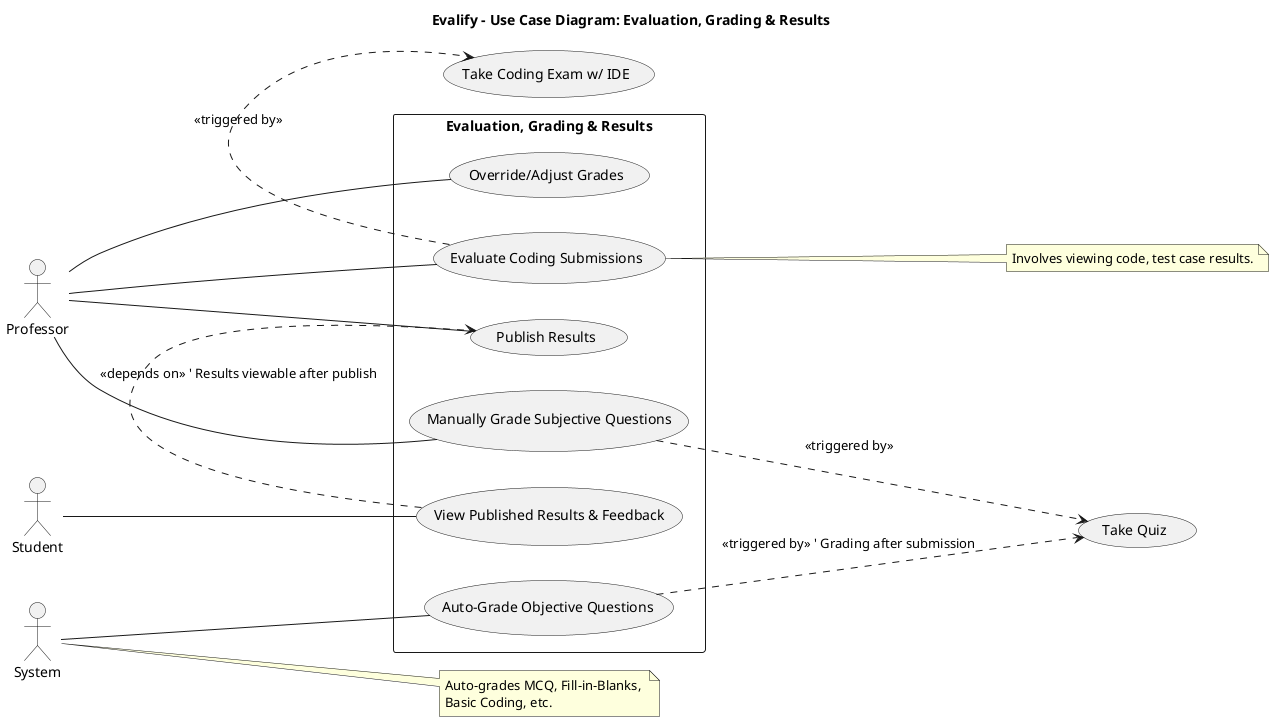 @startuml Evaluation_Grading_Results
title Evalify - Use Case Diagram: Evaluation, Grading & Results

left to right direction

actor Professor
actor Student
actor System

rectangle "Evaluation, Grading & Results" {
  usecase "Auto-Grade Objective Questions" as UC_AutoGrade
  usecase "Manually Grade Subjective Questions" as UC_ManualGrade
  usecase "Evaluate Coding Submissions" as UC_EvalCode
  usecase "Override/Adjust Grades" as UC_OverrideGrade
  usecase "Publish Results" as UC_PublishResults
  usecase "View Published Results & Feedback" as UC_ViewResults
}

System -- UC_AutoGrade

Professor -- UC_ManualGrade
Professor -- UC_EvalCode
Professor -- UC_OverrideGrade
Professor -- UC_PublishResults

Student -- UC_ViewResults

UC_AutoGrade .> (Take Quiz) : <<triggered by>> ' Grading after submission
UC_ManualGrade ..> (Take Quiz) : <<triggered by>>
UC_EvalCode .> (Take Coding Exam w/ IDE) : <<triggered by>>
UC_ViewResults .> UC_PublishResults : <<depends on>> ' Results viewable after publish

note right of System : Auto-grades MCQ, Fill-in-Blanks, \nBasic Coding, etc.
note right of UC_EvalCode: Involves viewing code, test case results.

@enduml